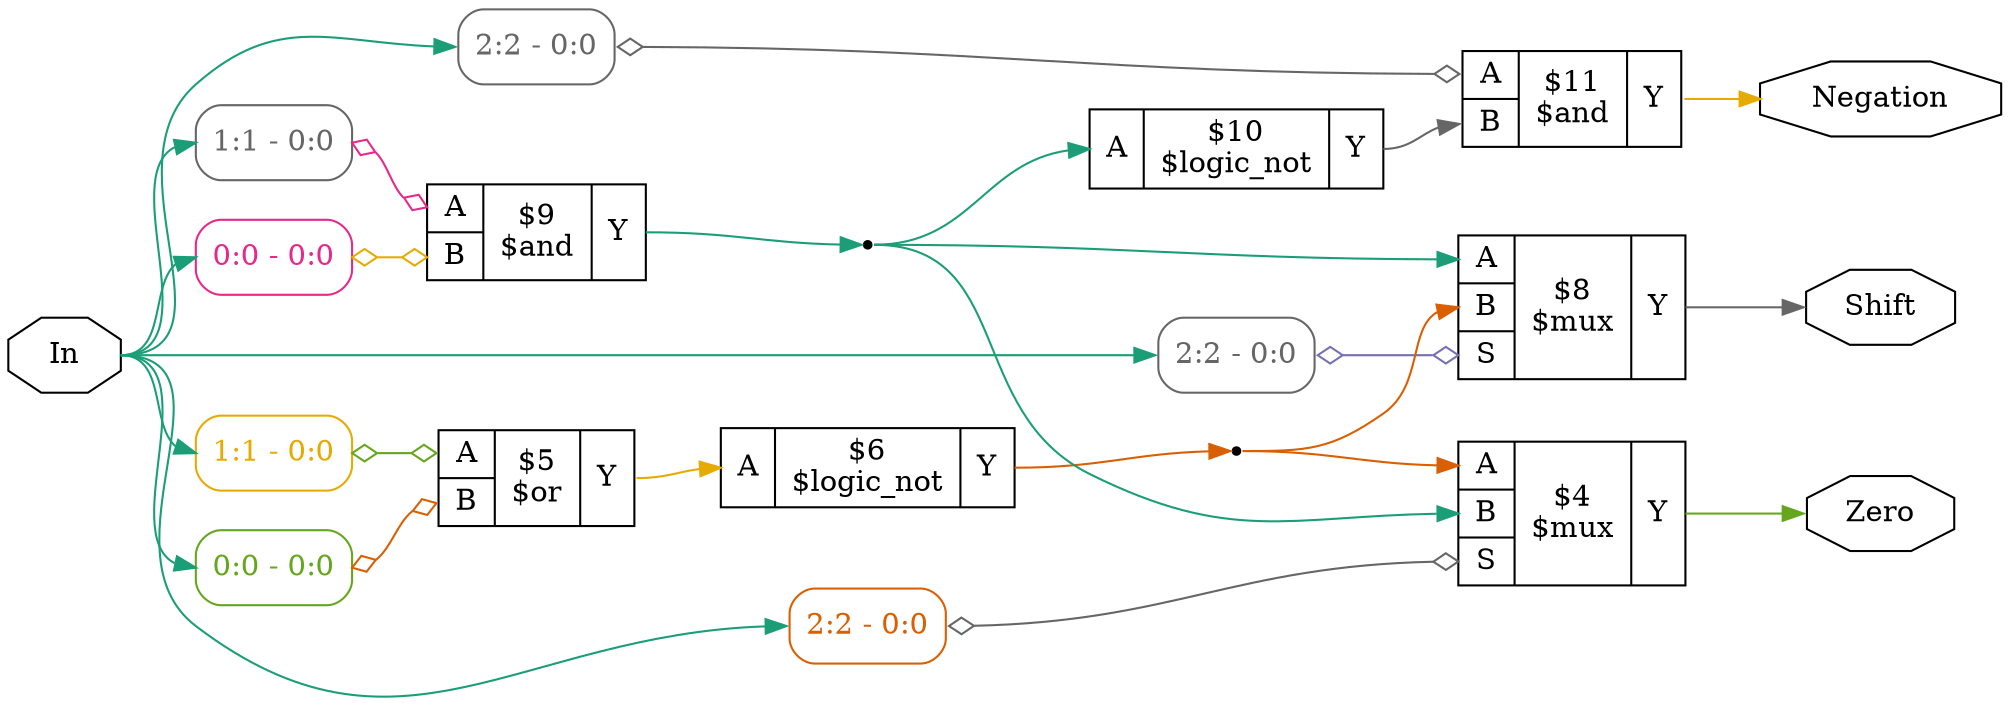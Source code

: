 digraph "Booth_Radix_Table" {
rankdir="LR";
remincross=true;
n5 [ shape=octagon, label="In", color="black", fontcolor="black"];
n6 [ shape=octagon, label="Negation", color="black", fontcolor="black"];
n7 [ shape=octagon, label="Shift", color="black", fontcolor="black"];
n8 [ shape=octagon, label="Zero", color="black", fontcolor="black"];
c12 [ shape=record, label="{{<p9> A|<p10> B}|$11\n$and|{<p11> Y}}",  ];
x0 [ shape=record, style=rounded, label="<s0> 2:2 - 0:0 ", colorscheme="dark28", color="8", fontcolor="8" ];
x0:e -> c12:p9:w [arrowhead=odiamond, arrowtail=odiamond, dir=both, colorscheme="dark28", color="8", fontcolor="8", label=""];
c13 [ shape=record, label="{{<p9> A|<p10> B}|$9\n$and|{<p11> Y}}",  ];
x1 [ shape=record, style=rounded, label="<s0> 1:1 - 0:0 ", colorscheme="dark28", color="8", fontcolor="8" ];
x1:e -> c13:p9:w [arrowhead=odiamond, arrowtail=odiamond, dir=both, colorscheme="dark28", color="4", fontcolor="4", label=""];
x2 [ shape=record, style=rounded, label="<s0> 0:0 - 0:0 ", colorscheme="dark28", color="4", fontcolor="4" ];
x2:e -> c13:p10:w [arrowhead=odiamond, arrowtail=odiamond, dir=both, colorscheme="dark28", color="6", fontcolor="6", label=""];
c14 [ shape=record, label="{{<p9> A}|$10\n$logic_not|{<p11> Y}}",  ];
c15 [ shape=record, label="{{<p9> A}|$6\n$logic_not|{<p11> Y}}",  ];
c16 [ shape=record, label="{{<p9> A|<p10> B}|$5\n$or|{<p11> Y}}",  ];
x3 [ shape=record, style=rounded, label="<s0> 1:1 - 0:0 ", colorscheme="dark28", color="6", fontcolor="6" ];
x3:e -> c16:p9:w [arrowhead=odiamond, arrowtail=odiamond, dir=both, colorscheme="dark28", color="5", fontcolor="5", label=""];
x4 [ shape=record, style=rounded, label="<s0> 0:0 - 0:0 ", colorscheme="dark28", color="5", fontcolor="5" ];
x4:e -> c16:p10:w [arrowhead=odiamond, arrowtail=odiamond, dir=both, colorscheme="dark28", color="2", fontcolor="2", label=""];
c18 [ shape=record, label="{{<p9> A|<p10> B|<p17> S}|$4\n$mux|{<p11> Y}}",  ];
x5 [ shape=record, style=rounded, label="<s0> 2:2 - 0:0 ", colorscheme="dark28", color="2", fontcolor="2" ];
x5:e -> c18:p17:w [arrowhead=odiamond, arrowtail=odiamond, dir=both, colorscheme="dark28", color="8", fontcolor="8", label=""];
c19 [ shape=record, label="{{<p9> A|<p10> B|<p17> S}|$8\n$mux|{<p11> Y}}",  ];
x6 [ shape=record, style=rounded, label="<s0> 2:2 - 0:0 ", colorscheme="dark28", color="8", fontcolor="8" ];
x6:e -> c19:p17:w [arrowhead=odiamond, arrowtail=odiamond, dir=both, colorscheme="dark28", color="3", fontcolor="3", label=""];
n1 [ shape=point ];
c13:p11:e -> n1:w [colorscheme="dark28", color="1", fontcolor="1", label=""];
n1:e -> c14:p9:w [colorscheme="dark28", color="1", fontcolor="1", label=""];
n1:e -> c18:p10:w [colorscheme="dark28", color="1", fontcolor="1", label=""];
n1:e -> c19:p9:w [colorscheme="dark28", color="1", fontcolor="1", label=""];
c14:p11:e -> c12:p10:w [colorscheme="dark28", color="8", fontcolor="8", label=""];
n3 [ shape=point ];
c15:p11:e -> n3:w [colorscheme="dark28", color="2", fontcolor="2", label=""];
n3:e -> c18:p9:w [colorscheme="dark28", color="2", fontcolor="2", label=""];
n3:e -> c19:p10:w [colorscheme="dark28", color="2", fontcolor="2", label=""];
c16:p11:e -> c15:p9:w [colorscheme="dark28", color="6", fontcolor="6", label=""];
n5:e -> x0:s0:w [colorscheme="dark28", color="1", fontcolor="1", label=""];
n5:e -> x1:s0:w [colorscheme="dark28", color="1", fontcolor="1", label=""];
n5:e -> x2:s0:w [colorscheme="dark28", color="1", fontcolor="1", label=""];
n5:e -> x3:s0:w [colorscheme="dark28", color="1", fontcolor="1", label=""];
n5:e -> x4:s0:w [colorscheme="dark28", color="1", fontcolor="1", label=""];
n5:e -> x5:s0:w [colorscheme="dark28", color="1", fontcolor="1", label=""];
n5:e -> x6:s0:w [colorscheme="dark28", color="1", fontcolor="1", label=""];
c12:p11:e -> n6:w [colorscheme="dark28", color="6", fontcolor="6", label=""];
c19:p11:e -> n7:w [colorscheme="dark28", color="8", fontcolor="8", label=""];
c18:p11:e -> n8:w [colorscheme="dark28", color="5", fontcolor="5", label=""];
}
